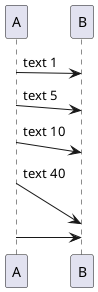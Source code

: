 {
  "sha1": "5cxglalnpxd1cpdwa8fzj3wd80uu5b3",
  "insertion": {
    "when": "2024-05-30T20:48:20.710Z",
    "url": "https://forum.plantuml.net/14145/plantuml-draw-odd-line?show=15972#c15972",
    "user": "plantuml@gmail.com"
  }
}
@startuml
participant A
participant B

A ->(1) B: text 1
A ->(5) B: text 5
A ->(10) B: text 10
A ->(40) B: text 40

A -> B
@enduml
